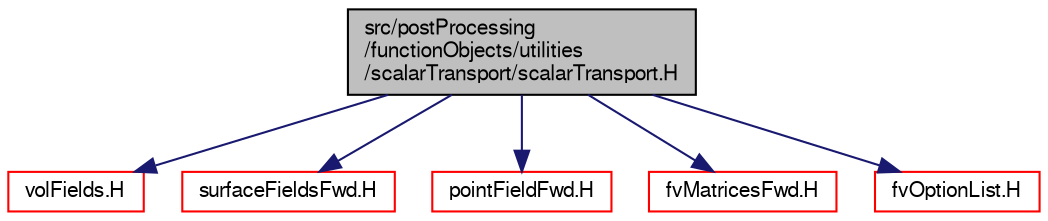 digraph "src/postProcessing/functionObjects/utilities/scalarTransport/scalarTransport.H"
{
  bgcolor="transparent";
  edge [fontname="FreeSans",fontsize="10",labelfontname="FreeSans",labelfontsize="10"];
  node [fontname="FreeSans",fontsize="10",shape=record];
  Node0 [label="src/postProcessing\l/functionObjects/utilities\l/scalarTransport/scalarTransport.H",height=0.2,width=0.4,color="black", fillcolor="grey75", style="filled", fontcolor="black"];
  Node0 -> Node1 [color="midnightblue",fontsize="10",style="solid",fontname="FreeSans"];
  Node1 [label="volFields.H",height=0.2,width=0.4,color="red",URL="$a02750.html"];
  Node0 -> Node286 [color="midnightblue",fontsize="10",style="solid",fontname="FreeSans"];
  Node286 [label="surfaceFieldsFwd.H",height=0.2,width=0.4,color="red",URL="$a02738.html"];
  Node0 -> Node184 [color="midnightblue",fontsize="10",style="solid",fontname="FreeSans"];
  Node184 [label="pointFieldFwd.H",height=0.2,width=0.4,color="red",URL="$a12065.html"];
  Node0 -> Node300 [color="midnightblue",fontsize="10",style="solid",fontname="FreeSans"];
  Node300 [label="fvMatricesFwd.H",height=0.2,width=0.4,color="red",URL="$a03275.html",tooltip="Forward declarations of fvMatrix specializations. "];
  Node0 -> Node301 [color="midnightblue",fontsize="10",style="solid",fontname="FreeSans"];
  Node301 [label="fvOptionList.H",height=0.2,width=0.4,color="red",URL="$a04625.html"];
}
